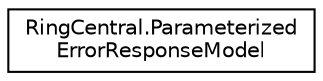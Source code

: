 digraph "Graphical Class Hierarchy"
{
 // LATEX_PDF_SIZE
  edge [fontname="Helvetica",fontsize="10",labelfontname="Helvetica",labelfontsize="10"];
  node [fontname="Helvetica",fontsize="10",shape=record];
  rankdir="LR";
  Node0 [label="RingCentral.Parameterized\lErrorResponseModel",height=0.2,width=0.4,color="black", fillcolor="white", style="filled",URL="$classRingCentral_1_1ParameterizedErrorResponseModel.html",tooltip="Standard error response which may include parameterized errors"];
}
